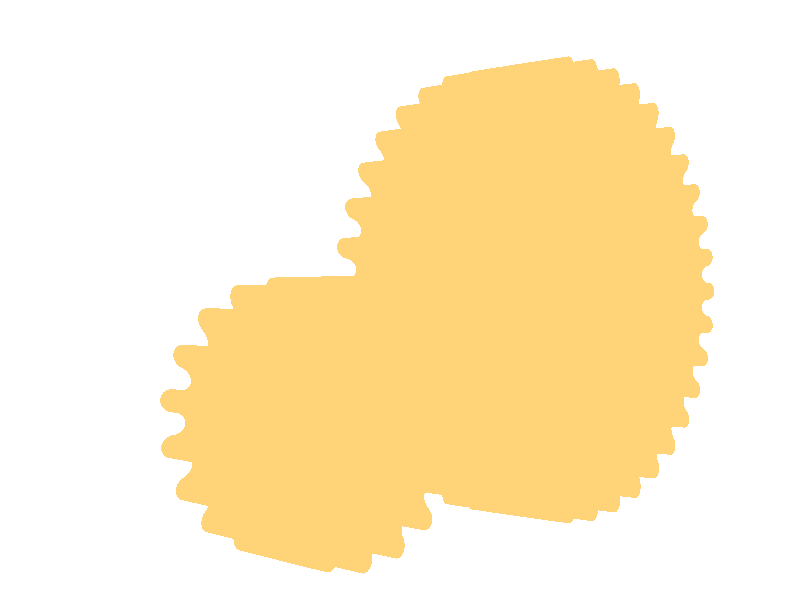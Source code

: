 // POV-Ray 3.6 Scene File " ... .pov"
// created by   ...  
// Date:   ...
//--------------------------------------------------------------------------
#version 3.6;
global_settings {  assumed_gamma 1.3 }
global_settings { max_trace_level 10 }//(1...20) [default = 5]

//--------------------------------------------------------------------------
#include "colors.inc"
#include "textures.inc"
#include "golds.inc"
//--------------------------------------------------------------------------
// camera ------------------------------------------------------------------
#declare Camera_0 = camera {ultra_wide_angle angle 37          // front view
                            location  <0.0 , 1.0 ,-5.0>
                            right     x*image_width/image_height
                            look_at   <0.0 , 1.0 , 0.0>}
camera{Camera_0}
// sun ---------------------------------------------------------------------
light_source{< 1500,2500,- 3500> color White}
// sky ---------------------------------------------------------------------
sky_sphere { pigment {  
                       color  rgb <1.0,1.0,1.0>       
                     } // end of pigment
           } //end of skysphere
/*
// fog ---------------------------------------------------------------------
fog{fog_type   2
    distance   50
    color      White
    fog_offset 0.1
    fog_alt    2.0
    turbulence 0.8}
*/
//--------------------------------------------------------------------------
//---------------------------- objects in scene ----------------------------
//--------------------------------------------------------------------------












//#local Zahn_Zahl = 36;
//#local Zahnrad_Dicke = 0.05;
//#local Zahn_Abstand = 0.15;


#macro Gear (Cog_Number, Cog_Distance, Gear_Z) // around the y axis 
//#macro Zahnrad (Zahn_Anzahl, Zahn_Distanz, Zahnrad_Z) // um die y-Achse  
#local D = 0.0001;
//#local Zahnrad_Umfang = Zahn_Abstand*Zahn_Anzahl;
//#local Zahnrad_Radius = Zahnrad_Umfang/(2*pi); 
#local Gear_Circumference = Cog_Distance*Cog_Number;
#local Gear_Radius_ = Gear_Circumference/(2*pi); 
 
union{
 // kernel of the gear minus notches
difference{
 cylinder { <0,0,0>,<0,Gear_Z,0>,Gear_Radius_ 
           scale <1,1,1> rotate<0,0,0> translate<0,0,0>
         } // end of cylinder
 torus { Gear_Radius_/2,Gear_Radius_/4  
         scale <1,0.1,1> translate<0,0,0>
       } // end of torus  -------------------------------              
 torus { Gear_Radius_/2,Gear_Radius_/4  
         scale <1,0.1,1> translate<0,Gear_Z,0>
       } // end of torus  -------------------------------              
 #local Nr = 0;     // start
 #local EndNr = Cog_Number; // end
 #while (Nr< EndNr) 
    cylinder { <0,0-D,0>,<0,Gear_Z+D,0>,Cog_Distance/4
               scale<1.5,1,1>
               translate<Gear_Radius_,0,0> 
               rotate<0,(Nr+0.5) * 360/EndNr,0>  
               } // end of cylinder -----------------------------------
 #local Nr = Nr + 1;    // next Nr
 #end // ---------------  end of loop 
          } // end of difference ---------------
 // adding the cogs
 #local Nr = 0;     // start
 #local EndNr = Cog_Number; // end
 #while (Nr< EndNr) 
    cylinder { <0,0,0>,<0,Gear_Z,0>,Cog_Distance/4
               scale<1.3,1,1>
               translate<Gear_Radius_,0,0> 
               rotate<0,Nr * 360/EndNr,0>  
               } // end of cylinder -----------------------------------
 #local Nr = Nr + 1;    // next Nr
 #end // ---------------  end of loop 
 cylinder { <0,-0.05,0>,<0,Gear_Z+0.05,0>,Gear_Radius_/4 
           scale <1,1,1> rotate<0,0,0> translate<0,0,0>
         } // end of cylinder

 cylinder { <0,-0.10,0>,<0,Gear_Z+0.10,0>,Gear_Radius_/10 
           scale <1,1,1> rotate<0,0,0> translate<0,0,0>
          } // end of cylinder



} #end // end of union and end of macro -------------------------------

#macro Gear_Radius (Cog_Number, Cog_Distance)  //----------------------
  Cog_Distance*Cog_Number/(2*pi)
#end //----------------------------------------------------------------


union{
object{ Gear ( 36, 0.15, 0.5) 
        texture { T_Gold_2E
                  finish { ambient 0.15 diffuse 0.85 phong 0.5 reflection 0.40}
                } // end of texture
        rotate<90,0,0>
        rotate<0,0,-clock*360/18>
        translate<0,1,0>} // end of union

object{ Gear ( 18, 0.15, 0.45) 
        texture { T_Gold_2E 
                   finish { ambient 0.15 diffuse 0.85 phong 0.5 reflection 0.40}
                } // end of texture
        rotate<90,0,180/18>
        rotate<0,0,2*clock*360/18>
        translate<-Gear_Radius(18,0.15)-Gear_Radius(36,0.15),1,0.025>} // end of union
 rotate<0,0,20>
 rotate<0,-45,0> 
 translate<1,0.1,0>
 }
